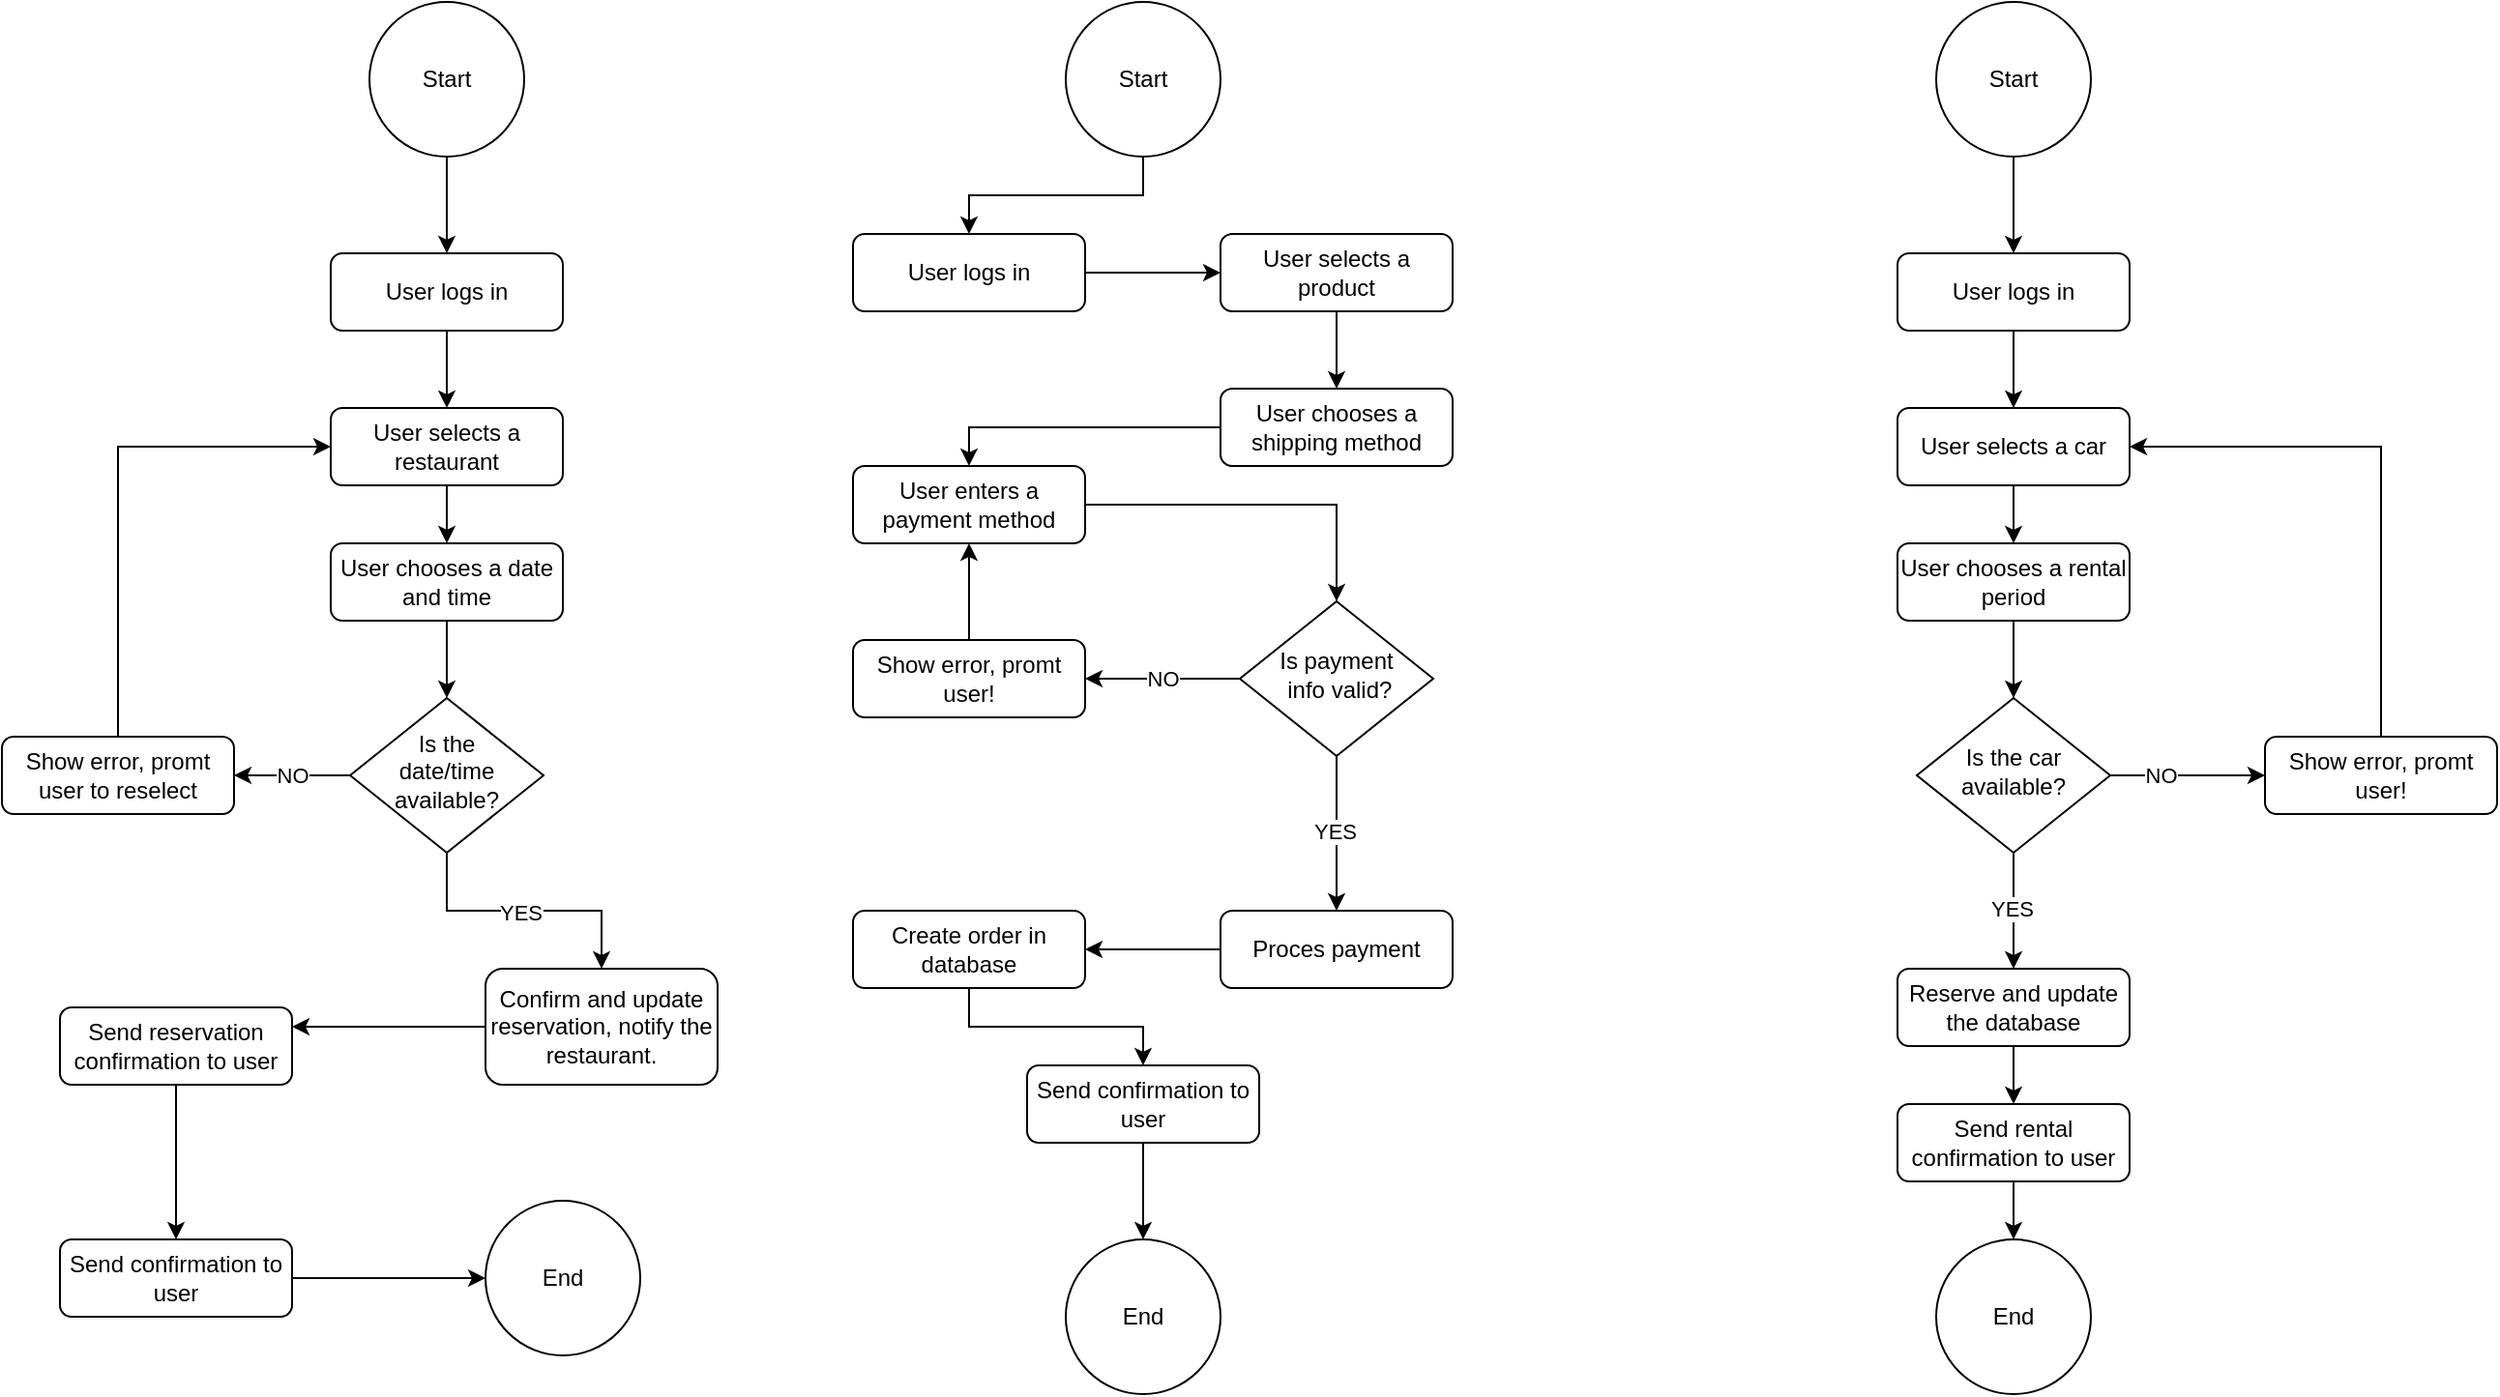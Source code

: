 <mxfile version="26.0.4">
  <diagram id="C5RBs43oDa-KdzZeNtuy" name="Page-1">
    <mxGraphModel dx="1877" dy="1886" grid="1" gridSize="10" guides="1" tooltips="1" connect="1" arrows="1" fold="1" page="1" pageScale="1" pageWidth="827" pageHeight="1169" math="0" shadow="0">
      <root>
        <mxCell id="WIyWlLk6GJQsqaUBKTNV-0" />
        <mxCell id="WIyWlLk6GJQsqaUBKTNV-1" parent="WIyWlLk6GJQsqaUBKTNV-0" />
        <mxCell id="2seqM3OiZTwT3_iV0BGo-8" value="" style="edgeStyle=orthogonalEdgeStyle;rounded=0;orthogonalLoop=1;jettySize=auto;html=1;" parent="WIyWlLk6GJQsqaUBKTNV-1" source="WIyWlLk6GJQsqaUBKTNV-3" target="WIyWlLk6GJQsqaUBKTNV-7" edge="1">
          <mxGeometry relative="1" as="geometry" />
        </mxCell>
        <mxCell id="WIyWlLk6GJQsqaUBKTNV-3" value="User logs in" style="rounded=1;whiteSpace=wrap;html=1;fontSize=12;glass=0;strokeWidth=1;shadow=0;" parent="WIyWlLk6GJQsqaUBKTNV-1" vertex="1">
          <mxGeometry x="430" y="50" width="120" height="40" as="geometry" />
        </mxCell>
        <mxCell id="2seqM3OiZTwT3_iV0BGo-9" value="" style="edgeStyle=orthogonalEdgeStyle;rounded=0;orthogonalLoop=1;jettySize=auto;html=1;" parent="WIyWlLk6GJQsqaUBKTNV-1" source="WIyWlLk6GJQsqaUBKTNV-7" target="WIyWlLk6GJQsqaUBKTNV-12" edge="1">
          <mxGeometry relative="1" as="geometry" />
        </mxCell>
        <mxCell id="WIyWlLk6GJQsqaUBKTNV-7" value="User selects a product" style="rounded=1;whiteSpace=wrap;html=1;fontSize=12;glass=0;strokeWidth=1;shadow=0;" parent="WIyWlLk6GJQsqaUBKTNV-1" vertex="1">
          <mxGeometry x="620" y="50" width="120" height="40" as="geometry" />
        </mxCell>
        <mxCell id="2seqM3OiZTwT3_iV0BGo-13" value="NO" style="edgeStyle=orthogonalEdgeStyle;rounded=0;orthogonalLoop=1;jettySize=auto;html=1;entryX=1;entryY=0.5;entryDx=0;entryDy=0;" parent="WIyWlLk6GJQsqaUBKTNV-1" source="WIyWlLk6GJQsqaUBKTNV-10" target="2seqM3OiZTwT3_iV0BGo-4" edge="1">
          <mxGeometry relative="1" as="geometry" />
        </mxCell>
        <mxCell id="2seqM3OiZTwT3_iV0BGo-15" style="edgeStyle=orthogonalEdgeStyle;rounded=0;orthogonalLoop=1;jettySize=auto;html=1;entryX=0.5;entryY=0;entryDx=0;entryDy=0;" parent="WIyWlLk6GJQsqaUBKTNV-1" source="WIyWlLk6GJQsqaUBKTNV-10" target="WIyWlLk6GJQsqaUBKTNV-11" edge="1">
          <mxGeometry relative="1" as="geometry" />
        </mxCell>
        <mxCell id="2seqM3OiZTwT3_iV0BGo-16" value="YES" style="edgeLabel;html=1;align=center;verticalAlign=middle;resizable=0;points=[];" parent="2seqM3OiZTwT3_iV0BGo-15" vertex="1" connectable="0">
          <mxGeometry x="-0.035" y="-1" relative="1" as="geometry">
            <mxPoint as="offset" />
          </mxGeometry>
        </mxCell>
        <mxCell id="WIyWlLk6GJQsqaUBKTNV-10" value="Is payment&lt;br&gt;&amp;nbsp;info valid?" style="rhombus;whiteSpace=wrap;html=1;shadow=0;fontFamily=Helvetica;fontSize=12;align=center;strokeWidth=1;spacing=6;spacingTop=-4;" parent="WIyWlLk6GJQsqaUBKTNV-1" vertex="1">
          <mxGeometry x="630" y="240" width="100" height="80" as="geometry" />
        </mxCell>
        <mxCell id="2seqM3OiZTwT3_iV0BGo-17" style="edgeStyle=orthogonalEdgeStyle;rounded=0;orthogonalLoop=1;jettySize=auto;html=1;entryX=1;entryY=0.5;entryDx=0;entryDy=0;" parent="WIyWlLk6GJQsqaUBKTNV-1" source="WIyWlLk6GJQsqaUBKTNV-11" target="2seqM3OiZTwT3_iV0BGo-2" edge="1">
          <mxGeometry relative="1" as="geometry" />
        </mxCell>
        <mxCell id="WIyWlLk6GJQsqaUBKTNV-11" value="Proces payment" style="rounded=1;whiteSpace=wrap;html=1;fontSize=12;glass=0;strokeWidth=1;shadow=0;" parent="WIyWlLk6GJQsqaUBKTNV-1" vertex="1">
          <mxGeometry x="620" y="400" width="120" height="40" as="geometry" />
        </mxCell>
        <mxCell id="2seqM3OiZTwT3_iV0BGo-12" style="edgeStyle=orthogonalEdgeStyle;rounded=0;orthogonalLoop=1;jettySize=auto;html=1;entryX=0.5;entryY=0;entryDx=0;entryDy=0;" parent="WIyWlLk6GJQsqaUBKTNV-1" source="WIyWlLk6GJQsqaUBKTNV-12" target="2seqM3OiZTwT3_iV0BGo-5" edge="1">
          <mxGeometry relative="1" as="geometry" />
        </mxCell>
        <mxCell id="WIyWlLk6GJQsqaUBKTNV-12" value="User chooses a shipping method" style="rounded=1;whiteSpace=wrap;html=1;fontSize=12;glass=0;strokeWidth=1;shadow=0;" parent="WIyWlLk6GJQsqaUBKTNV-1" vertex="1">
          <mxGeometry x="620" y="130" width="120" height="40" as="geometry" />
        </mxCell>
        <mxCell id="2seqM3OiZTwT3_iV0BGo-7" value="" style="edgeStyle=orthogonalEdgeStyle;rounded=0;orthogonalLoop=1;jettySize=auto;html=1;" parent="WIyWlLk6GJQsqaUBKTNV-1" source="2seqM3OiZTwT3_iV0BGo-0" target="WIyWlLk6GJQsqaUBKTNV-3" edge="1">
          <mxGeometry relative="1" as="geometry" />
        </mxCell>
        <mxCell id="2seqM3OiZTwT3_iV0BGo-0" value="Start" style="ellipse;whiteSpace=wrap;html=1;aspect=fixed;" parent="WIyWlLk6GJQsqaUBKTNV-1" vertex="1">
          <mxGeometry x="540" y="-70" width="80" height="80" as="geometry" />
        </mxCell>
        <mxCell id="2seqM3OiZTwT3_iV0BGo-1" value="End" style="ellipse;whiteSpace=wrap;html=1;aspect=fixed;" parent="WIyWlLk6GJQsqaUBKTNV-1" vertex="1">
          <mxGeometry x="540" y="570" width="80" height="80" as="geometry" />
        </mxCell>
        <mxCell id="2seqM3OiZTwT3_iV0BGo-18" style="edgeStyle=orthogonalEdgeStyle;rounded=0;orthogonalLoop=1;jettySize=auto;html=1;entryX=0.5;entryY=0;entryDx=0;entryDy=0;" parent="WIyWlLk6GJQsqaUBKTNV-1" source="2seqM3OiZTwT3_iV0BGo-2" target="2seqM3OiZTwT3_iV0BGo-3" edge="1">
          <mxGeometry relative="1" as="geometry" />
        </mxCell>
        <mxCell id="2seqM3OiZTwT3_iV0BGo-2" value="Create order in database" style="rounded=1;whiteSpace=wrap;html=1;fontSize=12;glass=0;strokeWidth=1;shadow=0;" parent="WIyWlLk6GJQsqaUBKTNV-1" vertex="1">
          <mxGeometry x="430" y="400" width="120" height="40" as="geometry" />
        </mxCell>
        <mxCell id="2seqM3OiZTwT3_iV0BGo-19" style="edgeStyle=orthogonalEdgeStyle;rounded=0;orthogonalLoop=1;jettySize=auto;html=1;entryX=0.5;entryY=0;entryDx=0;entryDy=0;" parent="WIyWlLk6GJQsqaUBKTNV-1" source="2seqM3OiZTwT3_iV0BGo-3" target="2seqM3OiZTwT3_iV0BGo-1" edge="1">
          <mxGeometry relative="1" as="geometry" />
        </mxCell>
        <mxCell id="2seqM3OiZTwT3_iV0BGo-3" value="Send confirmation to user" style="rounded=1;whiteSpace=wrap;html=1;fontSize=12;glass=0;strokeWidth=1;shadow=0;" parent="WIyWlLk6GJQsqaUBKTNV-1" vertex="1">
          <mxGeometry x="520" y="480" width="120" height="40" as="geometry" />
        </mxCell>
        <mxCell id="xT8i59oIrv6aae8f-KJA-0" style="edgeStyle=orthogonalEdgeStyle;rounded=0;orthogonalLoop=1;jettySize=auto;html=1;entryX=0.5;entryY=1;entryDx=0;entryDy=0;" edge="1" parent="WIyWlLk6GJQsqaUBKTNV-1" source="2seqM3OiZTwT3_iV0BGo-4" target="2seqM3OiZTwT3_iV0BGo-5">
          <mxGeometry relative="1" as="geometry" />
        </mxCell>
        <mxCell id="2seqM3OiZTwT3_iV0BGo-4" value="Show error, promt user!" style="rounded=1;whiteSpace=wrap;html=1;fontSize=12;glass=0;strokeWidth=1;shadow=0;" parent="WIyWlLk6GJQsqaUBKTNV-1" vertex="1">
          <mxGeometry x="430" y="260" width="120" height="40" as="geometry" />
        </mxCell>
        <mxCell id="2seqM3OiZTwT3_iV0BGo-11" style="edgeStyle=orthogonalEdgeStyle;rounded=0;orthogonalLoop=1;jettySize=auto;html=1;entryX=0.5;entryY=0;entryDx=0;entryDy=0;" parent="WIyWlLk6GJQsqaUBKTNV-1" source="2seqM3OiZTwT3_iV0BGo-5" target="WIyWlLk6GJQsqaUBKTNV-10" edge="1">
          <mxGeometry relative="1" as="geometry" />
        </mxCell>
        <mxCell id="2seqM3OiZTwT3_iV0BGo-5" value="User enters a payment method" style="rounded=1;whiteSpace=wrap;html=1;fontSize=12;glass=0;strokeWidth=1;shadow=0;" parent="WIyWlLk6GJQsqaUBKTNV-1" vertex="1">
          <mxGeometry x="430" y="170" width="120" height="40" as="geometry" />
        </mxCell>
        <mxCell id="2seqM3OiZTwT3_iV0BGo-20" value="" style="edgeStyle=orthogonalEdgeStyle;rounded=0;orthogonalLoop=1;jettySize=auto;html=1;" parent="WIyWlLk6GJQsqaUBKTNV-1" source="2seqM3OiZTwT3_iV0BGo-21" target="2seqM3OiZTwT3_iV0BGo-23" edge="1">
          <mxGeometry relative="1" as="geometry" />
        </mxCell>
        <mxCell id="2seqM3OiZTwT3_iV0BGo-21" value="User logs in" style="rounded=1;whiteSpace=wrap;html=1;fontSize=12;glass=0;strokeWidth=1;shadow=0;" parent="WIyWlLk6GJQsqaUBKTNV-1" vertex="1">
          <mxGeometry x="160" y="60" width="120" height="40" as="geometry" />
        </mxCell>
        <mxCell id="2seqM3OiZTwT3_iV0BGo-22" value="" style="edgeStyle=orthogonalEdgeStyle;rounded=0;orthogonalLoop=1;jettySize=auto;html=1;" parent="WIyWlLk6GJQsqaUBKTNV-1" source="2seqM3OiZTwT3_iV0BGo-23" target="2seqM3OiZTwT3_iV0BGo-31" edge="1">
          <mxGeometry relative="1" as="geometry" />
        </mxCell>
        <mxCell id="2seqM3OiZTwT3_iV0BGo-23" value="User selects a restaurant" style="rounded=1;whiteSpace=wrap;html=1;fontSize=12;glass=0;strokeWidth=1;shadow=0;" parent="WIyWlLk6GJQsqaUBKTNV-1" vertex="1">
          <mxGeometry x="160" y="140" width="120" height="40" as="geometry" />
        </mxCell>
        <mxCell id="2seqM3OiZTwT3_iV0BGo-24" value="NO" style="edgeStyle=orthogonalEdgeStyle;rounded=0;orthogonalLoop=1;jettySize=auto;html=1;entryX=1;entryY=0.5;entryDx=0;entryDy=0;" parent="WIyWlLk6GJQsqaUBKTNV-1" source="2seqM3OiZTwT3_iV0BGo-27" target="2seqM3OiZTwT3_iV0BGo-39" edge="1">
          <mxGeometry relative="1" as="geometry" />
        </mxCell>
        <mxCell id="2seqM3OiZTwT3_iV0BGo-25" style="edgeStyle=orthogonalEdgeStyle;rounded=0;orthogonalLoop=1;jettySize=auto;html=1;entryX=0.5;entryY=0;entryDx=0;entryDy=0;" parent="WIyWlLk6GJQsqaUBKTNV-1" source="2seqM3OiZTwT3_iV0BGo-27" target="2seqM3OiZTwT3_iV0BGo-29" edge="1">
          <mxGeometry relative="1" as="geometry" />
        </mxCell>
        <mxCell id="2seqM3OiZTwT3_iV0BGo-26" value="YES" style="edgeLabel;html=1;align=center;verticalAlign=middle;resizable=0;points=[];" parent="2seqM3OiZTwT3_iV0BGo-25" vertex="1" connectable="0">
          <mxGeometry x="-0.035" y="-1" relative="1" as="geometry">
            <mxPoint as="offset" />
          </mxGeometry>
        </mxCell>
        <mxCell id="2seqM3OiZTwT3_iV0BGo-27" value="Is the &lt;br&gt;date/time available?" style="rhombus;whiteSpace=wrap;html=1;shadow=0;fontFamily=Helvetica;fontSize=12;align=center;strokeWidth=1;spacing=6;spacingTop=-4;" parent="WIyWlLk6GJQsqaUBKTNV-1" vertex="1">
          <mxGeometry x="170" y="290" width="100" height="80" as="geometry" />
        </mxCell>
        <mxCell id="2seqM3OiZTwT3_iV0BGo-45" style="edgeStyle=orthogonalEdgeStyle;rounded=0;orthogonalLoop=1;jettySize=auto;html=1;entryX=1;entryY=0.25;entryDx=0;entryDy=0;" parent="WIyWlLk6GJQsqaUBKTNV-1" source="2seqM3OiZTwT3_iV0BGo-29" target="2seqM3OiZTwT3_iV0BGo-36" edge="1">
          <mxGeometry relative="1" as="geometry" />
        </mxCell>
        <mxCell id="2seqM3OiZTwT3_iV0BGo-29" value="Confirm and update reservation, notify the restaurant." style="rounded=1;whiteSpace=wrap;html=1;fontSize=12;glass=0;strokeWidth=1;shadow=0;" parent="WIyWlLk6GJQsqaUBKTNV-1" vertex="1">
          <mxGeometry x="240" y="430" width="120" height="60" as="geometry" />
        </mxCell>
        <mxCell id="2seqM3OiZTwT3_iV0BGo-42" style="edgeStyle=orthogonalEdgeStyle;rounded=0;orthogonalLoop=1;jettySize=auto;html=1;entryX=0.5;entryY=0;entryDx=0;entryDy=0;" parent="WIyWlLk6GJQsqaUBKTNV-1" source="2seqM3OiZTwT3_iV0BGo-31" target="2seqM3OiZTwT3_iV0BGo-27" edge="1">
          <mxGeometry relative="1" as="geometry" />
        </mxCell>
        <mxCell id="2seqM3OiZTwT3_iV0BGo-31" value="User chooses a date and time" style="rounded=1;whiteSpace=wrap;html=1;fontSize=12;glass=0;strokeWidth=1;shadow=0;" parent="WIyWlLk6GJQsqaUBKTNV-1" vertex="1">
          <mxGeometry x="160" y="210" width="120" height="40" as="geometry" />
        </mxCell>
        <mxCell id="2seqM3OiZTwT3_iV0BGo-32" value="" style="edgeStyle=orthogonalEdgeStyle;rounded=0;orthogonalLoop=1;jettySize=auto;html=1;" parent="WIyWlLk6GJQsqaUBKTNV-1" source="2seqM3OiZTwT3_iV0BGo-33" target="2seqM3OiZTwT3_iV0BGo-21" edge="1">
          <mxGeometry relative="1" as="geometry" />
        </mxCell>
        <mxCell id="2seqM3OiZTwT3_iV0BGo-33" value="Start" style="ellipse;whiteSpace=wrap;html=1;aspect=fixed;" parent="WIyWlLk6GJQsqaUBKTNV-1" vertex="1">
          <mxGeometry x="180" y="-70" width="80" height="80" as="geometry" />
        </mxCell>
        <mxCell id="2seqM3OiZTwT3_iV0BGo-34" value="End" style="ellipse;whiteSpace=wrap;html=1;aspect=fixed;" parent="WIyWlLk6GJQsqaUBKTNV-1" vertex="1">
          <mxGeometry x="240" y="550" width="80" height="80" as="geometry" />
        </mxCell>
        <mxCell id="2seqM3OiZTwT3_iV0BGo-35" style="edgeStyle=orthogonalEdgeStyle;rounded=0;orthogonalLoop=1;jettySize=auto;html=1;entryX=0.5;entryY=0;entryDx=0;entryDy=0;" parent="WIyWlLk6GJQsqaUBKTNV-1" source="2seqM3OiZTwT3_iV0BGo-36" target="2seqM3OiZTwT3_iV0BGo-38" edge="1">
          <mxGeometry relative="1" as="geometry" />
        </mxCell>
        <mxCell id="2seqM3OiZTwT3_iV0BGo-36" value="Send reservation confirmation to user" style="rounded=1;whiteSpace=wrap;html=1;fontSize=12;glass=0;strokeWidth=1;shadow=0;" parent="WIyWlLk6GJQsqaUBKTNV-1" vertex="1">
          <mxGeometry x="20" y="450" width="120" height="40" as="geometry" />
        </mxCell>
        <mxCell id="2seqM3OiZTwT3_iV0BGo-46" style="edgeStyle=orthogonalEdgeStyle;rounded=0;orthogonalLoop=1;jettySize=auto;html=1;entryX=0;entryY=0.5;entryDx=0;entryDy=0;" parent="WIyWlLk6GJQsqaUBKTNV-1" source="2seqM3OiZTwT3_iV0BGo-38" target="2seqM3OiZTwT3_iV0BGo-34" edge="1">
          <mxGeometry relative="1" as="geometry" />
        </mxCell>
        <mxCell id="2seqM3OiZTwT3_iV0BGo-38" value="Send confirmation to user" style="rounded=1;whiteSpace=wrap;html=1;fontSize=12;glass=0;strokeWidth=1;shadow=0;" parent="WIyWlLk6GJQsqaUBKTNV-1" vertex="1">
          <mxGeometry x="20" y="570" width="120" height="40" as="geometry" />
        </mxCell>
        <mxCell id="2seqM3OiZTwT3_iV0BGo-43" style="edgeStyle=orthogonalEdgeStyle;rounded=0;orthogonalLoop=1;jettySize=auto;html=1;entryX=0;entryY=0.5;entryDx=0;entryDy=0;" parent="WIyWlLk6GJQsqaUBKTNV-1" source="2seqM3OiZTwT3_iV0BGo-39" target="2seqM3OiZTwT3_iV0BGo-23" edge="1">
          <mxGeometry relative="1" as="geometry">
            <Array as="points">
              <mxPoint x="50" y="160" />
            </Array>
          </mxGeometry>
        </mxCell>
        <mxCell id="2seqM3OiZTwT3_iV0BGo-39" value="Show error, promt user to reselect" style="rounded=1;whiteSpace=wrap;html=1;fontSize=12;glass=0;strokeWidth=1;shadow=0;" parent="WIyWlLk6GJQsqaUBKTNV-1" vertex="1">
          <mxGeometry x="-10" y="310" width="120" height="40" as="geometry" />
        </mxCell>
        <mxCell id="2seqM3OiZTwT3_iV0BGo-48" value="" style="edgeStyle=orthogonalEdgeStyle;rounded=0;orthogonalLoop=1;jettySize=auto;html=1;" parent="WIyWlLk6GJQsqaUBKTNV-1" source="2seqM3OiZTwT3_iV0BGo-49" target="2seqM3OiZTwT3_iV0BGo-51" edge="1">
          <mxGeometry relative="1" as="geometry" />
        </mxCell>
        <mxCell id="2seqM3OiZTwT3_iV0BGo-49" value="User logs in" style="rounded=1;whiteSpace=wrap;html=1;fontSize=12;glass=0;strokeWidth=1;shadow=0;" parent="WIyWlLk6GJQsqaUBKTNV-1" vertex="1">
          <mxGeometry x="970" y="60" width="120" height="40" as="geometry" />
        </mxCell>
        <mxCell id="2seqM3OiZTwT3_iV0BGo-50" value="" style="edgeStyle=orthogonalEdgeStyle;rounded=0;orthogonalLoop=1;jettySize=auto;html=1;" parent="WIyWlLk6GJQsqaUBKTNV-1" source="2seqM3OiZTwT3_iV0BGo-51" target="2seqM3OiZTwT3_iV0BGo-59" edge="1">
          <mxGeometry relative="1" as="geometry" />
        </mxCell>
        <mxCell id="2seqM3OiZTwT3_iV0BGo-51" value="User selects a car" style="rounded=1;whiteSpace=wrap;html=1;fontSize=12;glass=0;strokeWidth=1;shadow=0;" parent="WIyWlLk6GJQsqaUBKTNV-1" vertex="1">
          <mxGeometry x="970" y="140" width="120" height="40" as="geometry" />
        </mxCell>
        <mxCell id="2seqM3OiZTwT3_iV0BGo-53" style="edgeStyle=orthogonalEdgeStyle;rounded=0;orthogonalLoop=1;jettySize=auto;html=1;entryX=0.5;entryY=0;entryDx=0;entryDy=0;" parent="WIyWlLk6GJQsqaUBKTNV-1" source="2seqM3OiZTwT3_iV0BGo-55" target="2seqM3OiZTwT3_iV0BGo-57" edge="1">
          <mxGeometry relative="1" as="geometry" />
        </mxCell>
        <mxCell id="2seqM3OiZTwT3_iV0BGo-54" value="YES" style="edgeLabel;html=1;align=center;verticalAlign=middle;resizable=0;points=[];" parent="2seqM3OiZTwT3_iV0BGo-53" vertex="1" connectable="0">
          <mxGeometry x="-0.035" y="-1" relative="1" as="geometry">
            <mxPoint as="offset" />
          </mxGeometry>
        </mxCell>
        <mxCell id="2seqM3OiZTwT3_iV0BGo-72" style="edgeStyle=orthogonalEdgeStyle;rounded=0;orthogonalLoop=1;jettySize=auto;html=1;entryX=0;entryY=0.5;entryDx=0;entryDy=0;" parent="WIyWlLk6GJQsqaUBKTNV-1" source="2seqM3OiZTwT3_iV0BGo-55" target="2seqM3OiZTwT3_iV0BGo-67" edge="1">
          <mxGeometry relative="1" as="geometry" />
        </mxCell>
        <mxCell id="2seqM3OiZTwT3_iV0BGo-73" value="NO" style="edgeLabel;html=1;align=center;verticalAlign=middle;resizable=0;points=[];" parent="2seqM3OiZTwT3_iV0BGo-72" vertex="1" connectable="0">
          <mxGeometry x="-0.35" relative="1" as="geometry">
            <mxPoint as="offset" />
          </mxGeometry>
        </mxCell>
        <mxCell id="2seqM3OiZTwT3_iV0BGo-55" value="Is the car available?" style="rhombus;whiteSpace=wrap;html=1;shadow=0;fontFamily=Helvetica;fontSize=12;align=center;strokeWidth=1;spacing=6;spacingTop=-4;" parent="WIyWlLk6GJQsqaUBKTNV-1" vertex="1">
          <mxGeometry x="980" y="290" width="100" height="80" as="geometry" />
        </mxCell>
        <mxCell id="2seqM3OiZTwT3_iV0BGo-75" style="edgeStyle=orthogonalEdgeStyle;rounded=0;orthogonalLoop=1;jettySize=auto;html=1;entryX=0.5;entryY=0;entryDx=0;entryDy=0;" parent="WIyWlLk6GJQsqaUBKTNV-1" source="2seqM3OiZTwT3_iV0BGo-57" target="2seqM3OiZTwT3_iV0BGo-64" edge="1">
          <mxGeometry relative="1" as="geometry" />
        </mxCell>
        <mxCell id="2seqM3OiZTwT3_iV0BGo-57" value="Reserve and update the database" style="rounded=1;whiteSpace=wrap;html=1;fontSize=12;glass=0;strokeWidth=1;shadow=0;" parent="WIyWlLk6GJQsqaUBKTNV-1" vertex="1">
          <mxGeometry x="970" y="430" width="120" height="40" as="geometry" />
        </mxCell>
        <mxCell id="2seqM3OiZTwT3_iV0BGo-74" style="edgeStyle=orthogonalEdgeStyle;rounded=0;orthogonalLoop=1;jettySize=auto;html=1;entryX=0.5;entryY=0;entryDx=0;entryDy=0;" parent="WIyWlLk6GJQsqaUBKTNV-1" source="2seqM3OiZTwT3_iV0BGo-59" target="2seqM3OiZTwT3_iV0BGo-55" edge="1">
          <mxGeometry relative="1" as="geometry" />
        </mxCell>
        <mxCell id="2seqM3OiZTwT3_iV0BGo-59" value="User chooses a rental period" style="rounded=1;whiteSpace=wrap;html=1;fontSize=12;glass=0;strokeWidth=1;shadow=0;" parent="WIyWlLk6GJQsqaUBKTNV-1" vertex="1">
          <mxGeometry x="970" y="210" width="120" height="40" as="geometry" />
        </mxCell>
        <mxCell id="2seqM3OiZTwT3_iV0BGo-60" value="" style="edgeStyle=orthogonalEdgeStyle;rounded=0;orthogonalLoop=1;jettySize=auto;html=1;" parent="WIyWlLk6GJQsqaUBKTNV-1" source="2seqM3OiZTwT3_iV0BGo-61" target="2seqM3OiZTwT3_iV0BGo-49" edge="1">
          <mxGeometry relative="1" as="geometry" />
        </mxCell>
        <mxCell id="2seqM3OiZTwT3_iV0BGo-61" value="Start" style="ellipse;whiteSpace=wrap;html=1;aspect=fixed;" parent="WIyWlLk6GJQsqaUBKTNV-1" vertex="1">
          <mxGeometry x="990" y="-70" width="80" height="80" as="geometry" />
        </mxCell>
        <mxCell id="2seqM3OiZTwT3_iV0BGo-62" value="End" style="ellipse;whiteSpace=wrap;html=1;aspect=fixed;" parent="WIyWlLk6GJQsqaUBKTNV-1" vertex="1">
          <mxGeometry x="990" y="570" width="80" height="80" as="geometry" />
        </mxCell>
        <mxCell id="2seqM3OiZTwT3_iV0BGo-76" style="edgeStyle=orthogonalEdgeStyle;rounded=0;orthogonalLoop=1;jettySize=auto;html=1;entryX=0.5;entryY=0;entryDx=0;entryDy=0;" parent="WIyWlLk6GJQsqaUBKTNV-1" source="2seqM3OiZTwT3_iV0BGo-64" target="2seqM3OiZTwT3_iV0BGo-62" edge="1">
          <mxGeometry relative="1" as="geometry" />
        </mxCell>
        <mxCell id="2seqM3OiZTwT3_iV0BGo-64" value="Send rental confirmation to user" style="rounded=1;whiteSpace=wrap;html=1;fontSize=12;glass=0;strokeWidth=1;shadow=0;" parent="WIyWlLk6GJQsqaUBKTNV-1" vertex="1">
          <mxGeometry x="970" y="500" width="120" height="40" as="geometry" />
        </mxCell>
        <mxCell id="2seqM3OiZTwT3_iV0BGo-77" style="edgeStyle=orthogonalEdgeStyle;rounded=0;orthogonalLoop=1;jettySize=auto;html=1;entryX=1;entryY=0.5;entryDx=0;entryDy=0;" parent="WIyWlLk6GJQsqaUBKTNV-1" source="2seqM3OiZTwT3_iV0BGo-67" target="2seqM3OiZTwT3_iV0BGo-51" edge="1">
          <mxGeometry relative="1" as="geometry">
            <Array as="points">
              <mxPoint x="1220" y="160" />
            </Array>
          </mxGeometry>
        </mxCell>
        <mxCell id="2seqM3OiZTwT3_iV0BGo-67" value="Show error, promt user!" style="rounded=1;whiteSpace=wrap;html=1;fontSize=12;glass=0;strokeWidth=1;shadow=0;" parent="WIyWlLk6GJQsqaUBKTNV-1" vertex="1">
          <mxGeometry x="1160" y="310" width="120" height="40" as="geometry" />
        </mxCell>
      </root>
    </mxGraphModel>
  </diagram>
</mxfile>
